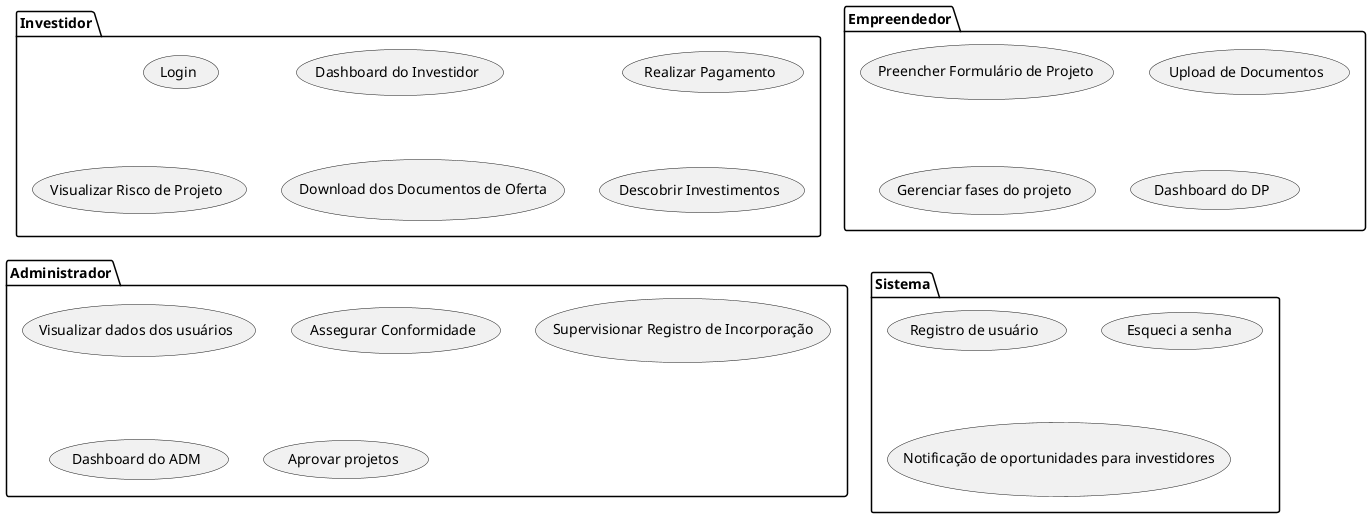 @startuml
package "Investidor" {
  (Login)
  (Dashboard do Investidor)
  (Realizar Pagamento)
  (Visualizar Risco de Projeto)
  (Download dos Documentos de Oferta)
  (Descobrir Investimentos)
}

package "Empreendedor" {
  (Login)
  (Preencher Formulário de Projeto)
  (Upload de Documentos)
  (Gerenciar fases do projeto)
  (Dashboard do DP)
}

package "Administrador" {
  (Login)
  (Visualizar dados dos usuários)
  (Assegurar Conformidade)
  (Supervisionar Registro de Incorporação)
  (Dashboard do ADM)
  (Aprovar projetos)
}

package "Sistema" {
  (Registro de usuário)
  (Esqueci a senha)
  (Notificação de oportunidades para investidores)
}
@enduml
